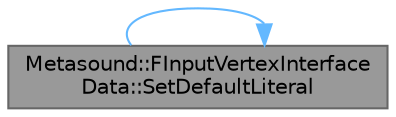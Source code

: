 digraph "Metasound::FInputVertexInterfaceData::SetDefaultLiteral"
{
 // INTERACTIVE_SVG=YES
 // LATEX_PDF_SIZE
  bgcolor="transparent";
  edge [fontname=Helvetica,fontsize=10,labelfontname=Helvetica,labelfontsize=10];
  node [fontname=Helvetica,fontsize=10,shape=box,height=0.2,width=0.4];
  rankdir="LR";
  Node1 [id="Node000001",label="Metasound::FInputVertexInterface\lData::SetDefaultLiteral",height=0.2,width=0.4,color="gray40", fillcolor="grey60", style="filled", fontcolor="black",tooltip="Set the default literal used to create default values."];
  Node1 -> Node1 [id="edge1_Node000001_Node000001",color="steelblue1",style="solid",tooltip=" "];
}
